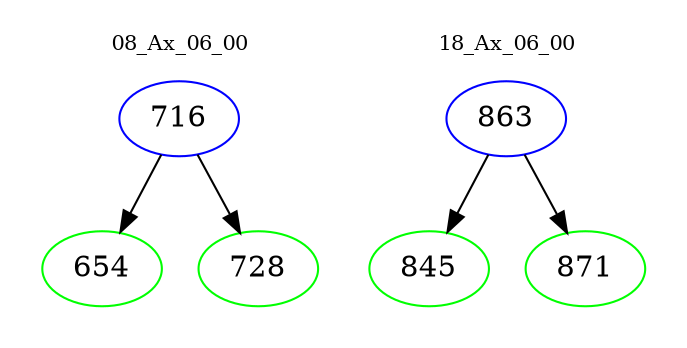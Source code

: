 digraph{
subgraph cluster_0 {
color = white
label = "08_Ax_06_00";
fontsize=10;
T0_716 [label="716", color="blue"]
T0_716 -> T0_654 [color="black"]
T0_654 [label="654", color="green"]
T0_716 -> T0_728 [color="black"]
T0_728 [label="728", color="green"]
}
subgraph cluster_1 {
color = white
label = "18_Ax_06_00";
fontsize=10;
T1_863 [label="863", color="blue"]
T1_863 -> T1_845 [color="black"]
T1_845 [label="845", color="green"]
T1_863 -> T1_871 [color="black"]
T1_871 [label="871", color="green"]
}
}
